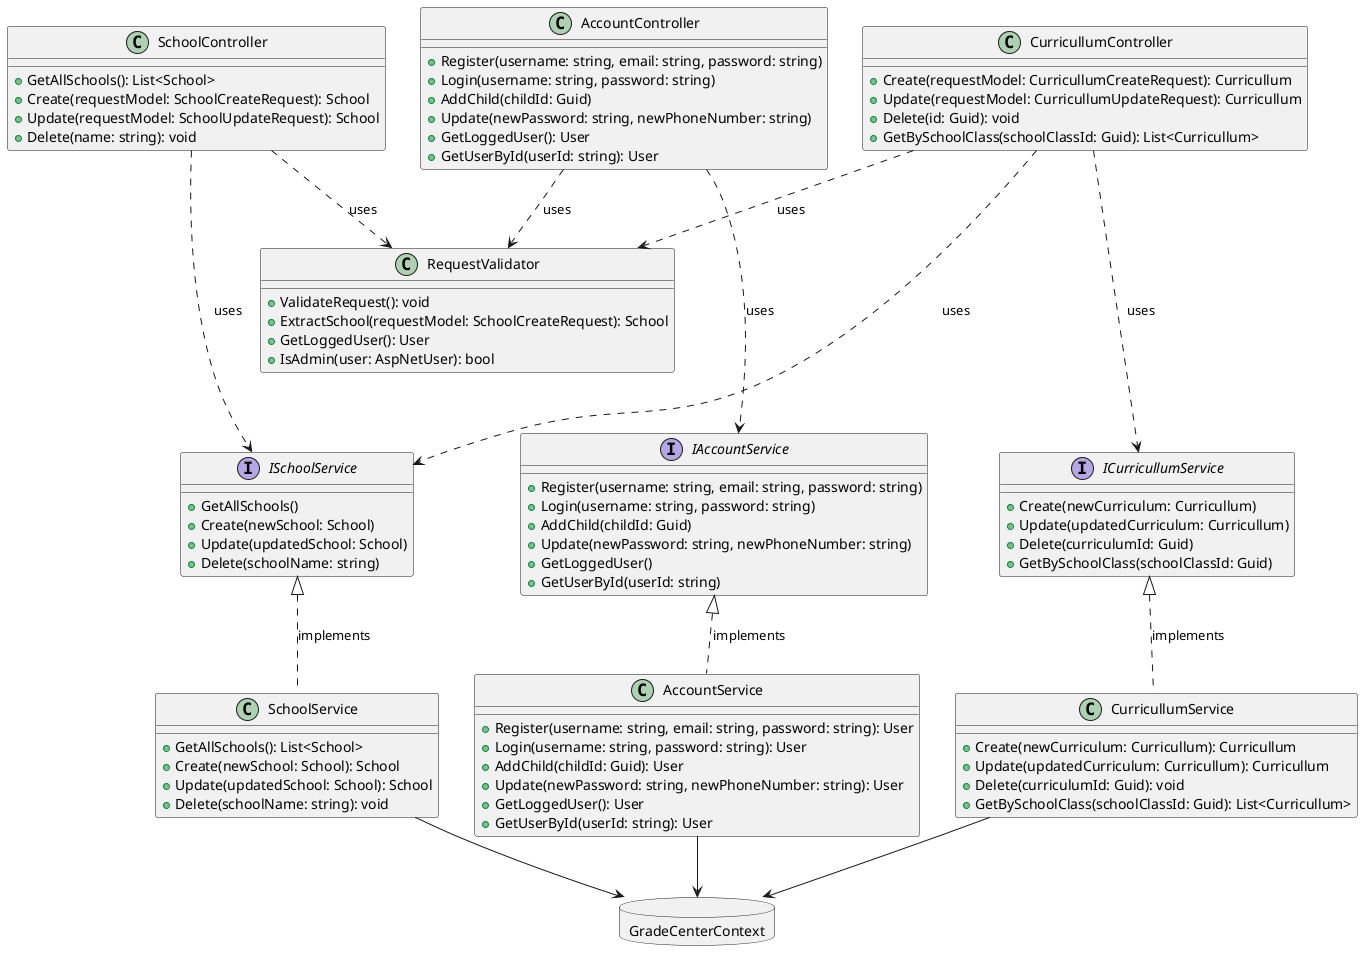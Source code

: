@startuml

class AccountController {
    + Register(username: string, email: string, password: string)
    + Login(username: string, password: string)
    + AddChild(childId: Guid)
    + Update(newPassword: string, newPhoneNumber: string)
    + GetLoggedUser(): User
    + GetUserById(userId: string): User
}

class AccountService {
    + Register(username: string, email: string, password: string): User
    + Login(username: string, password: string): User
    + AddChild(childId: Guid): User
    + Update(newPassword: string, newPhoneNumber: string): User
    + GetLoggedUser(): User
    + GetUserById(userId: string): User
}

interface IAccountService {
    + Register(username: string, email: string, password: string)
    + Login(username: string, password: string)
    + AddChild(childId: Guid)
    + Update(newPassword: string, newPhoneNumber: string)
    + GetLoggedUser()
    + GetUserById(userId: string)
}

class SchoolController {
    + GetAllSchools(): List<School>
    + Create(requestModel: SchoolCreateRequest): School
    + Update(requestModel: SchoolUpdateRequest): School
    + Delete(name: string): void
}

class SchoolService {
    + GetAllSchools(): List<School>
    + Create(newSchool: School): School
    + Update(updatedSchool: School): School
    + Delete(schoolName: string): void
}

interface ISchoolService {
    + GetAllSchools()
    + Create(newSchool: School)
    + Update(updatedSchool: School)
    + Delete(schoolName: string)
}

class CurricullumController {
    + Create(requestModel: CurricullumCreateRequest): Curricullum
    + Update(requestModel: CurricullumUpdateRequest): Curricullum
    + Delete(id: Guid): void
    + GetBySchoolClass(schoolClassId: Guid): List<Curricullum>
}

class CurricullumService {
    + Create(newCurriculum: Curricullum): Curricullum
    + Update(updatedCurriculum: Curricullum): Curricullum
    + Delete(curriculumId: Guid): void
    + GetBySchoolClass(schoolClassId: Guid): List<Curricullum>
}

interface ICurricullumService {
    + Create(newCurriculum: Curricullum)
    + Update(updatedCurriculum: Curricullum)
    + Delete(curriculumId: Guid)
    + GetBySchoolClass(schoolClassId: Guid)
}

database GradeCenterContext {

}

class RequestValidator {
    + ValidateRequest(): void
    + ExtractSchool(requestModel: SchoolCreateRequest): School
    + GetLoggedUser(): User
    + IsAdmin(user: AspNetUser): bool
}

AccountController ...> IAccountService : uses
SchoolController ...> ISchoolService : uses
CurricullumController ...> ICurricullumService : uses
CurricullumController ...> ISchoolService : uses

AccountController ..> RequestValidator : uses
SchoolController ..> RequestValidator : uses
CurricullumController .> RequestValidator : uses

IAccountService <|.. AccountService : implements
ISchoolService <|.. SchoolService : implements
ICurricullumService <|.. CurricullumService : implements

AccountService --> GradeCenterContext
SchoolService --> GradeCenterContext
CurricullumService --> GradeCenterContext

@enduml